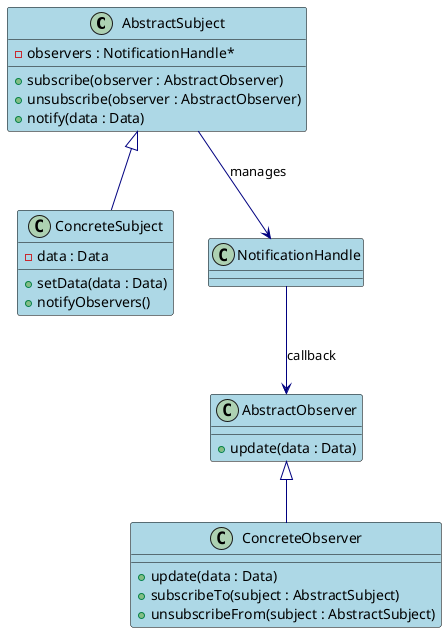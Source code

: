 @startuml ClassDiagram

skinparam class {
    BackgroundColor LightBlue
    ArrowColor Navy
    BorderColor Black
}

class AbstractSubject {
    + subscribe(observer : AbstractObserver)
    + unsubscribe(observer : AbstractObserver)
    + notify(data : Data)
    - observers : NotificationHandle*
}

class AbstractObserver {
    + update(data : Data)
}

class ConcreteSubject {
    + setData(data : Data)
    + notifyObservers()
    - data : Data
}

class ConcreteObserver {
    + update(data : Data)
    + subscribeTo(subject : AbstractSubject)
    + unsubscribeFrom(subject : AbstractSubject)
}

AbstractSubject <|-- ConcreteSubject
AbstractObserver <|-- ConcreteObserver
AbstractSubject --> NotificationHandle : manages
NotificationHandle --> AbstractObserver : callback

@enduml

